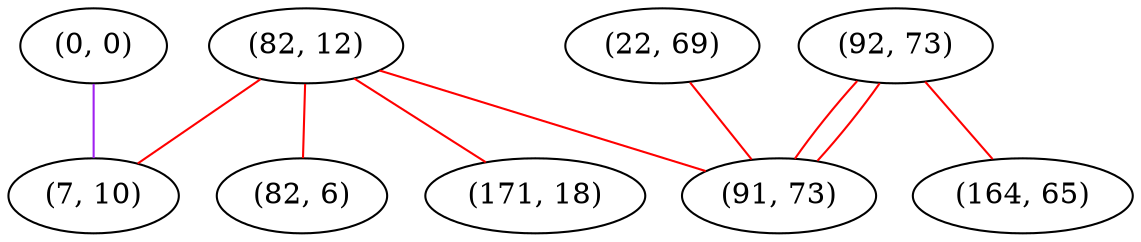 graph "" {
"(0, 0)";
"(82, 12)";
"(92, 73)";
"(22, 69)";
"(82, 6)";
"(7, 10)";
"(171, 18)";
"(91, 73)";
"(164, 65)";
"(0, 0)" -- "(7, 10)"  [color=purple, key=0, weight=4];
"(82, 12)" -- "(82, 6)"  [color=red, key=0, weight=1];
"(82, 12)" -- "(171, 18)"  [color=red, key=0, weight=1];
"(82, 12)" -- "(91, 73)"  [color=red, key=0, weight=1];
"(82, 12)" -- "(7, 10)"  [color=red, key=0, weight=1];
"(92, 73)" -- "(91, 73)"  [color=red, key=0, weight=1];
"(92, 73)" -- "(91, 73)"  [color=red, key=1, weight=1];
"(92, 73)" -- "(164, 65)"  [color=red, key=0, weight=1];
"(22, 69)" -- "(91, 73)"  [color=red, key=0, weight=1];
}
